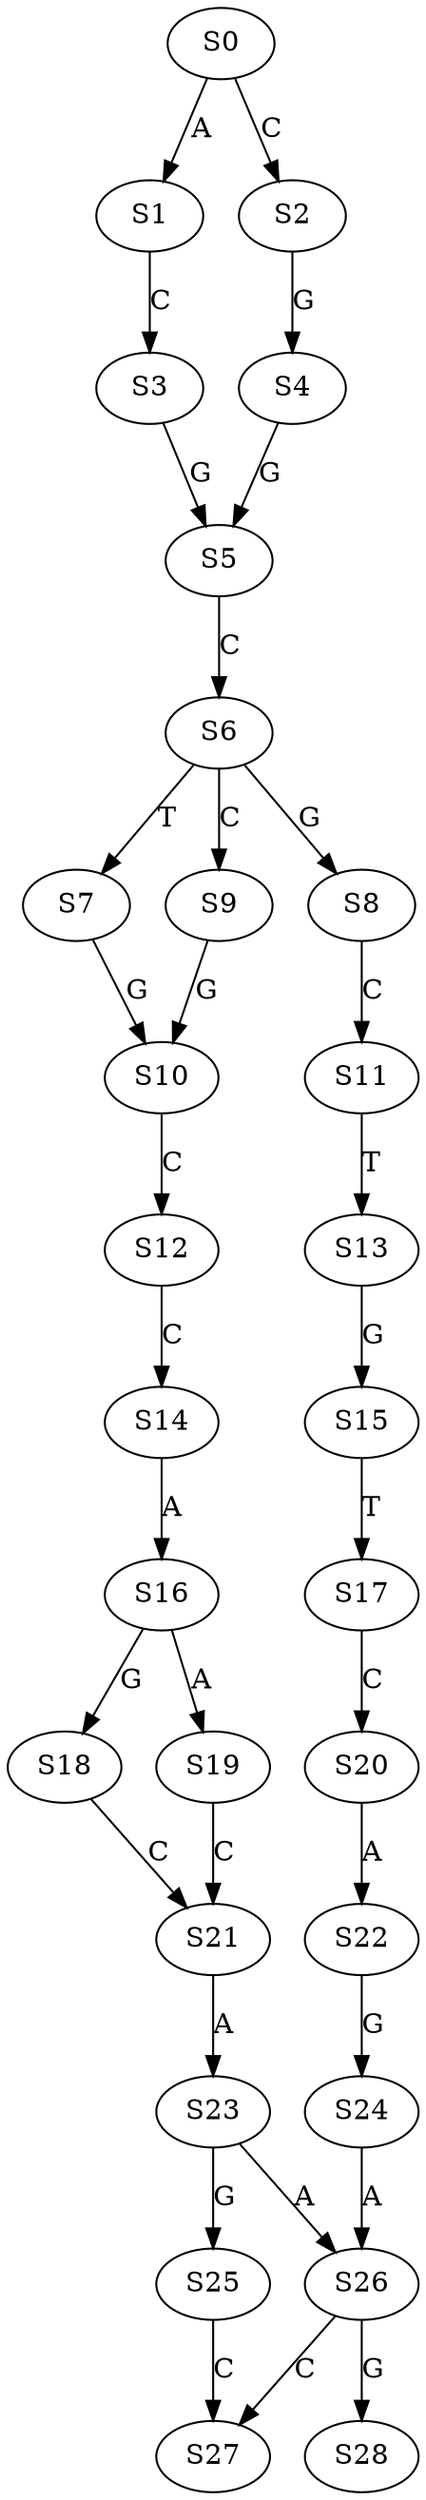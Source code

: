 strict digraph  {
	S0 -> S1 [ label = A ];
	S0 -> S2 [ label = C ];
	S1 -> S3 [ label = C ];
	S2 -> S4 [ label = G ];
	S3 -> S5 [ label = G ];
	S4 -> S5 [ label = G ];
	S5 -> S6 [ label = C ];
	S6 -> S7 [ label = T ];
	S6 -> S8 [ label = G ];
	S6 -> S9 [ label = C ];
	S7 -> S10 [ label = G ];
	S8 -> S11 [ label = C ];
	S9 -> S10 [ label = G ];
	S10 -> S12 [ label = C ];
	S11 -> S13 [ label = T ];
	S12 -> S14 [ label = C ];
	S13 -> S15 [ label = G ];
	S14 -> S16 [ label = A ];
	S15 -> S17 [ label = T ];
	S16 -> S18 [ label = G ];
	S16 -> S19 [ label = A ];
	S17 -> S20 [ label = C ];
	S18 -> S21 [ label = C ];
	S19 -> S21 [ label = C ];
	S20 -> S22 [ label = A ];
	S21 -> S23 [ label = A ];
	S22 -> S24 [ label = G ];
	S23 -> S25 [ label = G ];
	S23 -> S26 [ label = A ];
	S24 -> S26 [ label = A ];
	S25 -> S27 [ label = C ];
	S26 -> S28 [ label = G ];
	S26 -> S27 [ label = C ];
}
